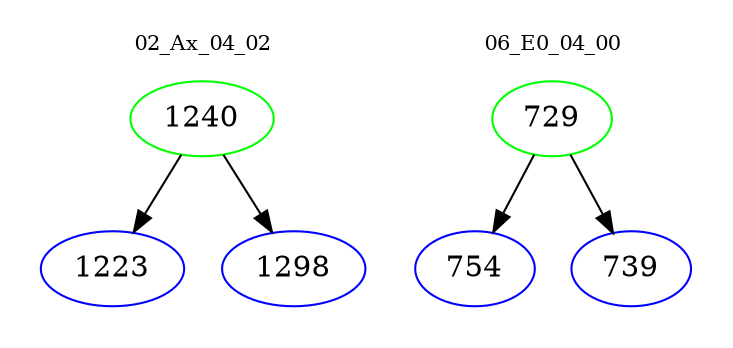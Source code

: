 digraph{
subgraph cluster_0 {
color = white
label = "02_Ax_04_02";
fontsize=10;
T0_1240 [label="1240", color="green"]
T0_1240 -> T0_1223 [color="black"]
T0_1223 [label="1223", color="blue"]
T0_1240 -> T0_1298 [color="black"]
T0_1298 [label="1298", color="blue"]
}
subgraph cluster_1 {
color = white
label = "06_E0_04_00";
fontsize=10;
T1_729 [label="729", color="green"]
T1_729 -> T1_754 [color="black"]
T1_754 [label="754", color="blue"]
T1_729 -> T1_739 [color="black"]
T1_739 [label="739", color="blue"]
}
}
